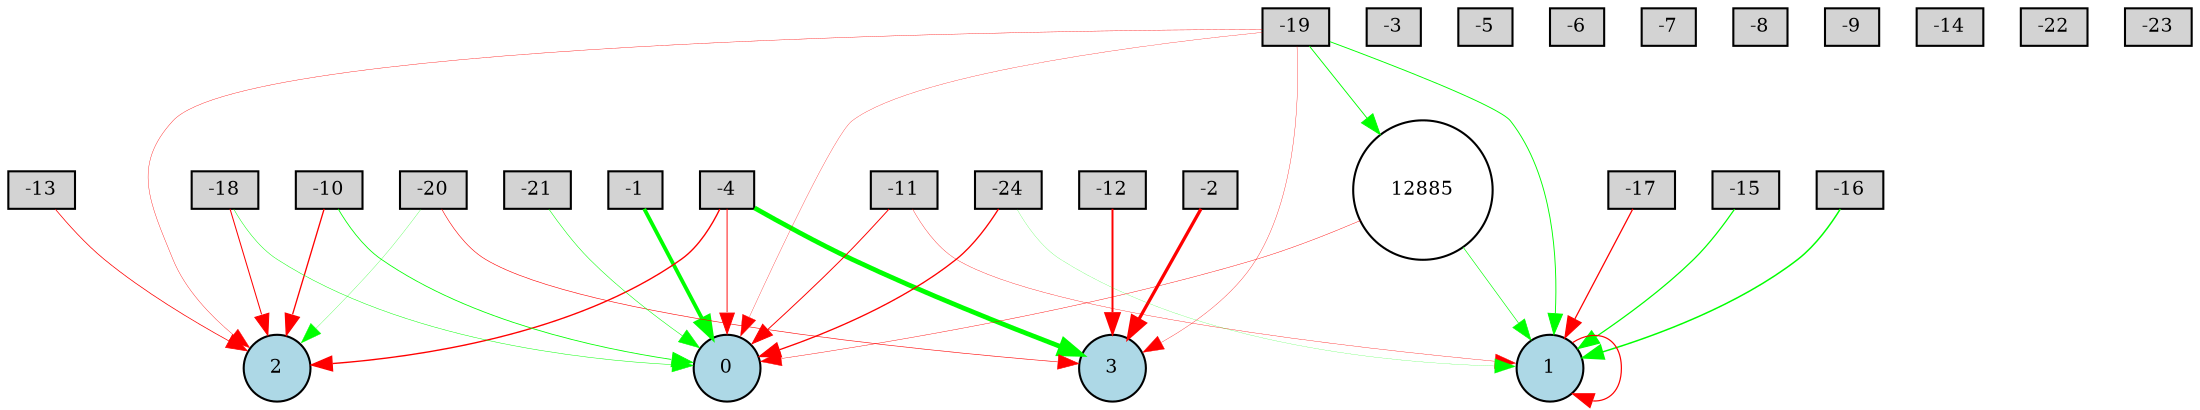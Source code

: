 digraph {
	node [fontsize=9 height=0.2 shape=circle width=0.2]
	-1 [fillcolor=lightgray shape=box style=filled]
	-2 [fillcolor=lightgray shape=box style=filled]
	-3 [fillcolor=lightgray shape=box style=filled]
	-4 [fillcolor=lightgray shape=box style=filled]
	-5 [fillcolor=lightgray shape=box style=filled]
	-6 [fillcolor=lightgray shape=box style=filled]
	-7 [fillcolor=lightgray shape=box style=filled]
	-8 [fillcolor=lightgray shape=box style=filled]
	-9 [fillcolor=lightgray shape=box style=filled]
	-10 [fillcolor=lightgray shape=box style=filled]
	-11 [fillcolor=lightgray shape=box style=filled]
	-12 [fillcolor=lightgray shape=box style=filled]
	-13 [fillcolor=lightgray shape=box style=filled]
	-14 [fillcolor=lightgray shape=box style=filled]
	-15 [fillcolor=lightgray shape=box style=filled]
	-16 [fillcolor=lightgray shape=box style=filled]
	-17 [fillcolor=lightgray shape=box style=filled]
	-18 [fillcolor=lightgray shape=box style=filled]
	-19 [fillcolor=lightgray shape=box style=filled]
	-20 [fillcolor=lightgray shape=box style=filled]
	-21 [fillcolor=lightgray shape=box style=filled]
	-22 [fillcolor=lightgray shape=box style=filled]
	-23 [fillcolor=lightgray shape=box style=filled]
	-24 [fillcolor=lightgray shape=box style=filled]
	0 [fillcolor=lightblue style=filled]
	1 [fillcolor=lightblue style=filled]
	2 [fillcolor=lightblue style=filled]
	3 [fillcolor=lightblue style=filled]
	12885 [fillcolor=white style=filled]
	-20 -> 2 [color=green penwidth=0.12600613737726796 style=solid]
	-10 -> 2 [color=red penwidth=0.6312488549370127 style=solid]
	-1 -> 0 [color=green penwidth=1.8277179661258403 style=solid]
	12885 -> 0 [color=red penwidth=0.20200003793162216 style=solid]
	-19 -> 3 [color=red penwidth=0.1614581136779533 style=solid]
	-24 -> 1 [color=green penwidth=0.1008921460238068 style=solid]
	-11 -> 1 [color=red penwidth=0.16688440317277797 style=solid]
	-4 -> 2 [color=red penwidth=0.6561568757425063 style=solid]
	-17 -> 1 [color=red penwidth=0.600987576690095 style=solid]
	-20 -> 3 [color=red penwidth=0.27983016483228884 style=solid]
	-19 -> 2 [color=red penwidth=0.18039158844313832 style=solid]
	-11 -> 0 [color=red penwidth=0.4675259699432379 style=solid]
	-15 -> 1 [color=green penwidth=0.589418369048702 style=solid]
	-4 -> 3 [color=green penwidth=2.2942359124646443 style=solid]
	-21 -> 0 [color=green penwidth=0.2567656893761896 style=solid]
	-13 -> 2 [color=red penwidth=0.3555301290349827 style=solid]
	-18 -> 2 [color=red penwidth=0.49048810061338277 style=solid]
	-10 -> 0 [color=green penwidth=0.39343674748585933 style=solid]
	-18 -> 0 [color=green penwidth=0.23062474482057452 style=solid]
	-19 -> 1 [color=green penwidth=0.4409346394257174 style=solid]
	1 -> 1 [color=red penwidth=0.5811354341208694 style=solid]
	-16 -> 1 [color=green penwidth=0.7121854871436647 style=solid]
	-4 -> 0 [color=red penwidth=0.44247824568057237 style=solid]
	-19 -> 0 [color=red penwidth=0.1432957571587257 style=solid]
	-12 -> 3 [color=red penwidth=0.9433488653709993 style=solid]
	-2 -> 3 [color=red penwidth=1.5603661801936342 style=solid]
	12885 -> 1 [color=green penwidth=0.3078697746281813 style=solid]
	-24 -> 0 [color=red penwidth=0.6316737543310846 style=solid]
	-19 -> 12885 [color=green penwidth=0.4392691049829328 style=solid]
}
